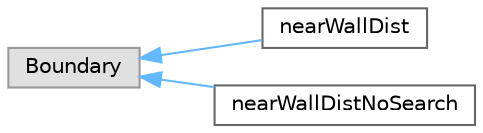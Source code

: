 digraph "Graphical Class Hierarchy"
{
 // LATEX_PDF_SIZE
  bgcolor="transparent";
  edge [fontname=Helvetica,fontsize=10,labelfontname=Helvetica,labelfontsize=10];
  node [fontname=Helvetica,fontsize=10,shape=box,height=0.2,width=0.4];
  rankdir="LR";
  Node0 [id="Node000000",label="Boundary",height=0.2,width=0.4,color="grey60", fillcolor="#E0E0E0", style="filled",tooltip=" "];
  Node0 -> Node1 [id="edge4355_Node000000_Node000001",dir="back",color="steelblue1",style="solid",tooltip=" "];
  Node1 [id="Node000001",label="nearWallDist",height=0.2,width=0.4,color="grey40", fillcolor="white", style="filled",URL="$classFoam_1_1nearWallDist.html",tooltip="Distance calculation for cells with face on a wall. Searches pointNeighbours to find closest."];
  Node0 -> Node2 [id="edge4356_Node000000_Node000002",dir="back",color="steelblue1",style="solid",tooltip=" "];
  Node2 [id="Node000002",label="nearWallDistNoSearch",height=0.2,width=0.4,color="grey40", fillcolor="white", style="filled",URL="$classFoam_1_1nearWallDistNoSearch.html",tooltip="Distance calculation for cells with face on a wall. Does not search anything, just takes normal compo..."];
}
